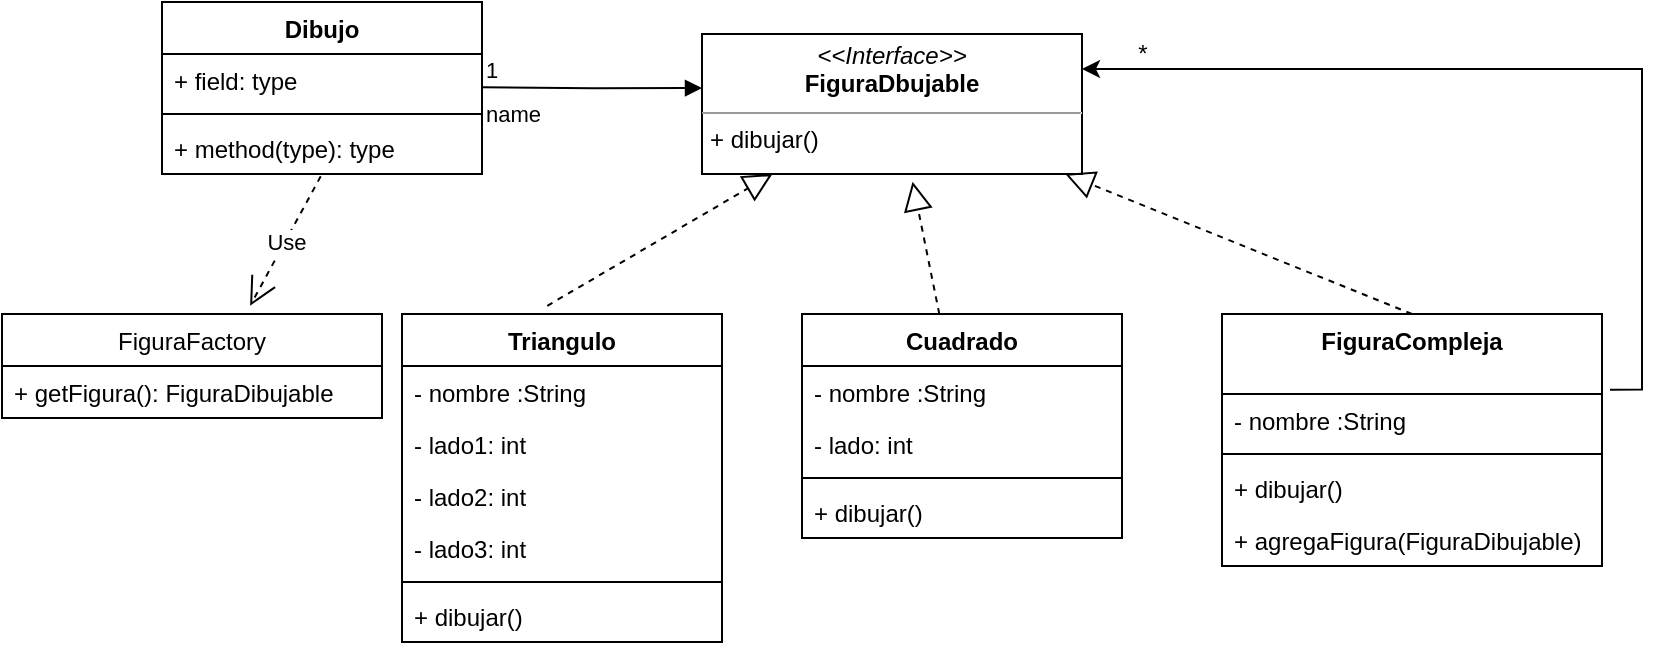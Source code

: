 <mxfile version="15.8.7" type="device"><diagram id="WjMbV8qrGwRhamoQ5hWI" name="Página-1"><mxGraphModel dx="853" dy="530" grid="1" gridSize="10" guides="1" tooltips="1" connect="1" arrows="1" fold="1" page="1" pageScale="1" pageWidth="850" pageHeight="1100" math="0" shadow="0"><root><mxCell id="0"/><mxCell id="1" parent="0"/><mxCell id="Ol1xLnQg-RjTPfM7aZGd-1" value="Triangulo" style="swimlane;fontStyle=1;align=center;verticalAlign=top;childLayout=stackLayout;horizontal=1;startSize=26;horizontalStack=0;resizeParent=1;resizeParentMax=0;resizeLast=0;collapsible=1;marginBottom=0;" vertex="1" parent="1"><mxGeometry x="200" y="330" width="160" height="164" as="geometry"/></mxCell><mxCell id="Ol1xLnQg-RjTPfM7aZGd-2" value="- nombre :String" style="text;strokeColor=none;fillColor=none;align=left;verticalAlign=top;spacingLeft=4;spacingRight=4;overflow=hidden;rotatable=0;points=[[0,0.5],[1,0.5]];portConstraint=eastwest;" vertex="1" parent="Ol1xLnQg-RjTPfM7aZGd-1"><mxGeometry y="26" width="160" height="26" as="geometry"/></mxCell><mxCell id="Ol1xLnQg-RjTPfM7aZGd-19" value="- lado1: int" style="text;strokeColor=none;fillColor=none;align=left;verticalAlign=top;spacingLeft=4;spacingRight=4;overflow=hidden;rotatable=0;points=[[0,0.5],[1,0.5]];portConstraint=eastwest;" vertex="1" parent="Ol1xLnQg-RjTPfM7aZGd-1"><mxGeometry y="52" width="160" height="26" as="geometry"/></mxCell><mxCell id="Ol1xLnQg-RjTPfM7aZGd-5" value="- lado2: int" style="text;strokeColor=none;fillColor=none;align=left;verticalAlign=top;spacingLeft=4;spacingRight=4;overflow=hidden;rotatable=0;points=[[0,0.5],[1,0.5]];portConstraint=eastwest;" vertex="1" parent="Ol1xLnQg-RjTPfM7aZGd-1"><mxGeometry y="78" width="160" height="26" as="geometry"/></mxCell><mxCell id="Ol1xLnQg-RjTPfM7aZGd-6" value="- lado3: int" style="text;strokeColor=none;fillColor=none;align=left;verticalAlign=top;spacingLeft=4;spacingRight=4;overflow=hidden;rotatable=0;points=[[0,0.5],[1,0.5]];portConstraint=eastwest;" vertex="1" parent="Ol1xLnQg-RjTPfM7aZGd-1"><mxGeometry y="104" width="160" height="26" as="geometry"/></mxCell><mxCell id="Ol1xLnQg-RjTPfM7aZGd-3" value="" style="line;strokeWidth=1;fillColor=none;align=left;verticalAlign=middle;spacingTop=-1;spacingLeft=3;spacingRight=3;rotatable=0;labelPosition=right;points=[];portConstraint=eastwest;" vertex="1" parent="Ol1xLnQg-RjTPfM7aZGd-1"><mxGeometry y="130" width="160" height="8" as="geometry"/></mxCell><mxCell id="Ol1xLnQg-RjTPfM7aZGd-4" value="+ dibujar()" style="text;strokeColor=none;fillColor=none;align=left;verticalAlign=top;spacingLeft=4;spacingRight=4;overflow=hidden;rotatable=0;points=[[0,0.5],[1,0.5]];portConstraint=eastwest;" vertex="1" parent="Ol1xLnQg-RjTPfM7aZGd-1"><mxGeometry y="138" width="160" height="26" as="geometry"/></mxCell><mxCell id="Ol1xLnQg-RjTPfM7aZGd-7" value="Cuadrado" style="swimlane;fontStyle=1;align=center;verticalAlign=top;childLayout=stackLayout;horizontal=1;startSize=26;horizontalStack=0;resizeParent=1;resizeParentMax=0;resizeLast=0;collapsible=1;marginBottom=0;" vertex="1" parent="1"><mxGeometry x="400" y="330" width="160" height="112" as="geometry"/></mxCell><mxCell id="Ol1xLnQg-RjTPfM7aZGd-8" value="- nombre :String" style="text;strokeColor=none;fillColor=none;align=left;verticalAlign=top;spacingLeft=4;spacingRight=4;overflow=hidden;rotatable=0;points=[[0,0.5],[1,0.5]];portConstraint=eastwest;" vertex="1" parent="Ol1xLnQg-RjTPfM7aZGd-7"><mxGeometry y="26" width="160" height="26" as="geometry"/></mxCell><mxCell id="Ol1xLnQg-RjTPfM7aZGd-20" value="- lado: int" style="text;strokeColor=none;fillColor=none;align=left;verticalAlign=top;spacingLeft=4;spacingRight=4;overflow=hidden;rotatable=0;points=[[0,0.5],[1,0.5]];portConstraint=eastwest;" vertex="1" parent="Ol1xLnQg-RjTPfM7aZGd-7"><mxGeometry y="52" width="160" height="26" as="geometry"/></mxCell><mxCell id="Ol1xLnQg-RjTPfM7aZGd-9" value="" style="line;strokeWidth=1;fillColor=none;align=left;verticalAlign=middle;spacingTop=-1;spacingLeft=3;spacingRight=3;rotatable=0;labelPosition=right;points=[];portConstraint=eastwest;" vertex="1" parent="Ol1xLnQg-RjTPfM7aZGd-7"><mxGeometry y="78" width="160" height="8" as="geometry"/></mxCell><mxCell id="Ol1xLnQg-RjTPfM7aZGd-10" value="+ dibujar()" style="text;strokeColor=none;fillColor=none;align=left;verticalAlign=top;spacingLeft=4;spacingRight=4;overflow=hidden;rotatable=0;points=[[0,0.5],[1,0.5]];portConstraint=eastwest;" vertex="1" parent="Ol1xLnQg-RjTPfM7aZGd-7"><mxGeometry y="86" width="160" height="26" as="geometry"/></mxCell><mxCell id="Ol1xLnQg-RjTPfM7aZGd-11" value="&lt;p style=&quot;margin: 0px ; margin-top: 4px ; text-align: center&quot;&gt;&lt;i&gt;&amp;lt;&amp;lt;Interface&amp;gt;&amp;gt;&lt;/i&gt;&lt;br&gt;&lt;b&gt;FiguraDbujable&lt;/b&gt;&lt;/p&gt;&lt;hr size=&quot;1&quot;&gt;&lt;p style=&quot;margin: 0px ; margin-left: 4px&quot;&gt;&lt;/p&gt;&lt;p style=&quot;margin: 0px ; margin-left: 4px&quot;&gt;+ dibujar()&lt;br&gt;&lt;/p&gt;" style="verticalAlign=top;align=left;overflow=fill;fontSize=12;fontFamily=Helvetica;html=1;" vertex="1" parent="1"><mxGeometry x="350" y="190" width="190" height="70" as="geometry"/></mxCell><mxCell id="Ol1xLnQg-RjTPfM7aZGd-12" value="" style="endArrow=block;dashed=1;endFill=0;endSize=12;html=1;rounded=0;exitX=0.454;exitY=-0.025;exitDx=0;exitDy=0;exitPerimeter=0;" edge="1" parent="1" source="Ol1xLnQg-RjTPfM7aZGd-1" target="Ol1xLnQg-RjTPfM7aZGd-11"><mxGeometry width="160" relative="1" as="geometry"><mxPoint x="440" y="350" as="sourcePoint"/><mxPoint x="600" y="350" as="targetPoint"/></mxGeometry></mxCell><mxCell id="Ol1xLnQg-RjTPfM7aZGd-13" value="" style="endArrow=block;dashed=1;endFill=0;endSize=12;html=1;rounded=0;entryX=0.554;entryY=1.055;entryDx=0;entryDy=0;entryPerimeter=0;" edge="1" parent="1" source="Ol1xLnQg-RjTPfM7aZGd-7" target="Ol1xLnQg-RjTPfM7aZGd-11"><mxGeometry width="160" relative="1" as="geometry"><mxPoint x="440" y="350" as="sourcePoint"/><mxPoint x="600" y="350" as="targetPoint"/></mxGeometry></mxCell><mxCell id="Ol1xLnQg-RjTPfM7aZGd-14" value="FiguraCompleja" style="swimlane;fontStyle=1;align=center;verticalAlign=top;childLayout=stackLayout;horizontal=1;startSize=40;horizontalStack=0;resizeParent=1;resizeParentMax=0;resizeLast=0;collapsible=1;marginBottom=0;" vertex="1" parent="1"><mxGeometry x="610" y="330" width="190" height="126" as="geometry"/></mxCell><mxCell id="Ol1xLnQg-RjTPfM7aZGd-15" value="- nombre :String" style="text;strokeColor=none;fillColor=none;align=left;verticalAlign=top;spacingLeft=4;spacingRight=4;overflow=hidden;rotatable=0;points=[[0,0.5],[1,0.5]];portConstraint=eastwest;" vertex="1" parent="Ol1xLnQg-RjTPfM7aZGd-14"><mxGeometry y="40" width="190" height="26" as="geometry"/></mxCell><mxCell id="Ol1xLnQg-RjTPfM7aZGd-16" value="" style="line;strokeWidth=1;fillColor=none;align=left;verticalAlign=middle;spacingTop=-1;spacingLeft=3;spacingRight=3;rotatable=0;labelPosition=right;points=[];portConstraint=eastwest;" vertex="1" parent="Ol1xLnQg-RjTPfM7aZGd-14"><mxGeometry y="66" width="190" height="8" as="geometry"/></mxCell><mxCell id="Ol1xLnQg-RjTPfM7aZGd-17" value="+ dibujar()" style="text;strokeColor=none;fillColor=none;align=left;verticalAlign=top;spacingLeft=4;spacingRight=4;overflow=hidden;rotatable=0;points=[[0,0.5],[1,0.5]];portConstraint=eastwest;" vertex="1" parent="Ol1xLnQg-RjTPfM7aZGd-14"><mxGeometry y="74" width="190" height="26" as="geometry"/></mxCell><mxCell id="Ol1xLnQg-RjTPfM7aZGd-36" value="+ agregaFigura(FiguraDibujable)" style="text;strokeColor=none;fillColor=none;align=left;verticalAlign=top;spacingLeft=4;spacingRight=4;overflow=hidden;rotatable=0;points=[[0,0.5],[1,0.5]];portConstraint=eastwest;" vertex="1" parent="Ol1xLnQg-RjTPfM7aZGd-14"><mxGeometry y="100" width="190" height="26" as="geometry"/></mxCell><mxCell id="Ol1xLnQg-RjTPfM7aZGd-18" value="" style="endArrow=block;dashed=1;endFill=0;endSize=12;html=1;rounded=0;exitX=0.5;exitY=0;exitDx=0;exitDy=0;" edge="1" parent="1" source="Ol1xLnQg-RjTPfM7aZGd-14" target="Ol1xLnQg-RjTPfM7aZGd-11"><mxGeometry width="160" relative="1" as="geometry"><mxPoint x="480.254" y="340" as="sourcePoint"/><mxPoint x="465.26" y="273.85" as="targetPoint"/></mxGeometry></mxCell><mxCell id="Ol1xLnQg-RjTPfM7aZGd-21" value="" style="endArrow=classic;html=1;edgeStyle=orthogonalEdgeStyle;rounded=0;entryX=1;entryY=0.25;entryDx=0;entryDy=0;exitX=1.021;exitY=-0.083;exitDx=0;exitDy=0;exitPerimeter=0;endFill=1;" edge="1" parent="1" source="Ol1xLnQg-RjTPfM7aZGd-15" target="Ol1xLnQg-RjTPfM7aZGd-11"><mxGeometry relative="1" as="geometry"><mxPoint x="440" y="350" as="sourcePoint"/><mxPoint x="600" y="350" as="targetPoint"/><Array as="points"><mxPoint x="820" y="368"/><mxPoint x="820" y="208"/></Array></mxGeometry></mxCell><mxCell id="Ol1xLnQg-RjTPfM7aZGd-24" value="*" style="text;html=1;align=center;verticalAlign=middle;resizable=0;points=[];autosize=1;strokeColor=none;fillColor=none;" vertex="1" parent="1"><mxGeometry x="560" y="190" width="20" height="20" as="geometry"/></mxCell><mxCell id="Ol1xLnQg-RjTPfM7aZGd-25" value="Dibujo" style="swimlane;fontStyle=1;align=center;verticalAlign=top;childLayout=stackLayout;horizontal=1;startSize=26;horizontalStack=0;resizeParent=1;resizeParentMax=0;resizeLast=0;collapsible=1;marginBottom=0;" vertex="1" parent="1"><mxGeometry x="80" y="174" width="160" height="86" as="geometry"/></mxCell><mxCell id="Ol1xLnQg-RjTPfM7aZGd-26" value="+ field: type" style="text;strokeColor=none;fillColor=none;align=left;verticalAlign=top;spacingLeft=4;spacingRight=4;overflow=hidden;rotatable=0;points=[[0,0.5],[1,0.5]];portConstraint=eastwest;" vertex="1" parent="Ol1xLnQg-RjTPfM7aZGd-25"><mxGeometry y="26" width="160" height="26" as="geometry"/></mxCell><mxCell id="Ol1xLnQg-RjTPfM7aZGd-27" value="" style="line;strokeWidth=1;fillColor=none;align=left;verticalAlign=middle;spacingTop=-1;spacingLeft=3;spacingRight=3;rotatable=0;labelPosition=right;points=[];portConstraint=eastwest;" vertex="1" parent="Ol1xLnQg-RjTPfM7aZGd-25"><mxGeometry y="52" width="160" height="8" as="geometry"/></mxCell><mxCell id="Ol1xLnQg-RjTPfM7aZGd-28" value="+ method(type): type" style="text;strokeColor=none;fillColor=none;align=left;verticalAlign=top;spacingLeft=4;spacingRight=4;overflow=hidden;rotatable=0;points=[[0,0.5],[1,0.5]];portConstraint=eastwest;" vertex="1" parent="Ol1xLnQg-RjTPfM7aZGd-25"><mxGeometry y="60" width="160" height="26" as="geometry"/></mxCell><mxCell id="Ol1xLnQg-RjTPfM7aZGd-29" value="name" style="endArrow=block;endFill=1;html=1;edgeStyle=orthogonalEdgeStyle;align=left;verticalAlign=top;rounded=0;" edge="1" parent="1"><mxGeometry x="-1" relative="1" as="geometry"><mxPoint x="240" y="216.58" as="sourcePoint"/><mxPoint x="350" y="217" as="targetPoint"/><Array as="points"/></mxGeometry></mxCell><mxCell id="Ol1xLnQg-RjTPfM7aZGd-30" value="1" style="edgeLabel;resizable=0;html=1;align=left;verticalAlign=bottom;" connectable="0" vertex="1" parent="Ol1xLnQg-RjTPfM7aZGd-29"><mxGeometry x="-1" relative="1" as="geometry"/></mxCell><mxCell id="Ol1xLnQg-RjTPfM7aZGd-31" value="FiguraFactory" style="swimlane;fontStyle=0;childLayout=stackLayout;horizontal=1;startSize=26;fillColor=none;horizontalStack=0;resizeParent=1;resizeParentMax=0;resizeLast=0;collapsible=1;marginBottom=0;" vertex="1" parent="1"><mxGeometry y="330" width="190" height="52" as="geometry"/></mxCell><mxCell id="Ol1xLnQg-RjTPfM7aZGd-32" value="+ getFigura(): FiguraDibujable" style="text;strokeColor=none;fillColor=none;align=left;verticalAlign=top;spacingLeft=4;spacingRight=4;overflow=hidden;rotatable=0;points=[[0,0.5],[1,0.5]];portConstraint=eastwest;" vertex="1" parent="Ol1xLnQg-RjTPfM7aZGd-31"><mxGeometry y="26" width="190" height="26" as="geometry"/></mxCell><mxCell id="Ol1xLnQg-RjTPfM7aZGd-35" value="Use" style="endArrow=open;endSize=12;dashed=1;html=1;rounded=0;entryX=0.653;entryY=-0.08;entryDx=0;entryDy=0;entryPerimeter=0;exitX=0.496;exitY=1.045;exitDx=0;exitDy=0;exitPerimeter=0;" edge="1" parent="1" source="Ol1xLnQg-RjTPfM7aZGd-28" target="Ol1xLnQg-RjTPfM7aZGd-31"><mxGeometry width="160" relative="1" as="geometry"><mxPoint x="30" y="300" as="sourcePoint"/><mxPoint x="190" y="300" as="targetPoint"/></mxGeometry></mxCell></root></mxGraphModel></diagram></mxfile>